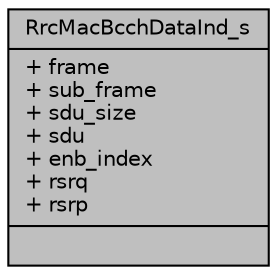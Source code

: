 digraph "RrcMacBcchDataInd_s"
{
 // LATEX_PDF_SIZE
  edge [fontname="Helvetica",fontsize="10",labelfontname="Helvetica",labelfontsize="10"];
  node [fontname="Helvetica",fontsize="10",shape=record];
  Node1 [label="{RrcMacBcchDataInd_s\n|+ frame\l+ sub_frame\l+ sdu_size\l+ sdu\l+ enb_index\l+ rsrq\l+ rsrp\l|}",height=0.2,width=0.4,color="black", fillcolor="grey75", style="filled", fontcolor="black",tooltip=" "];
}
